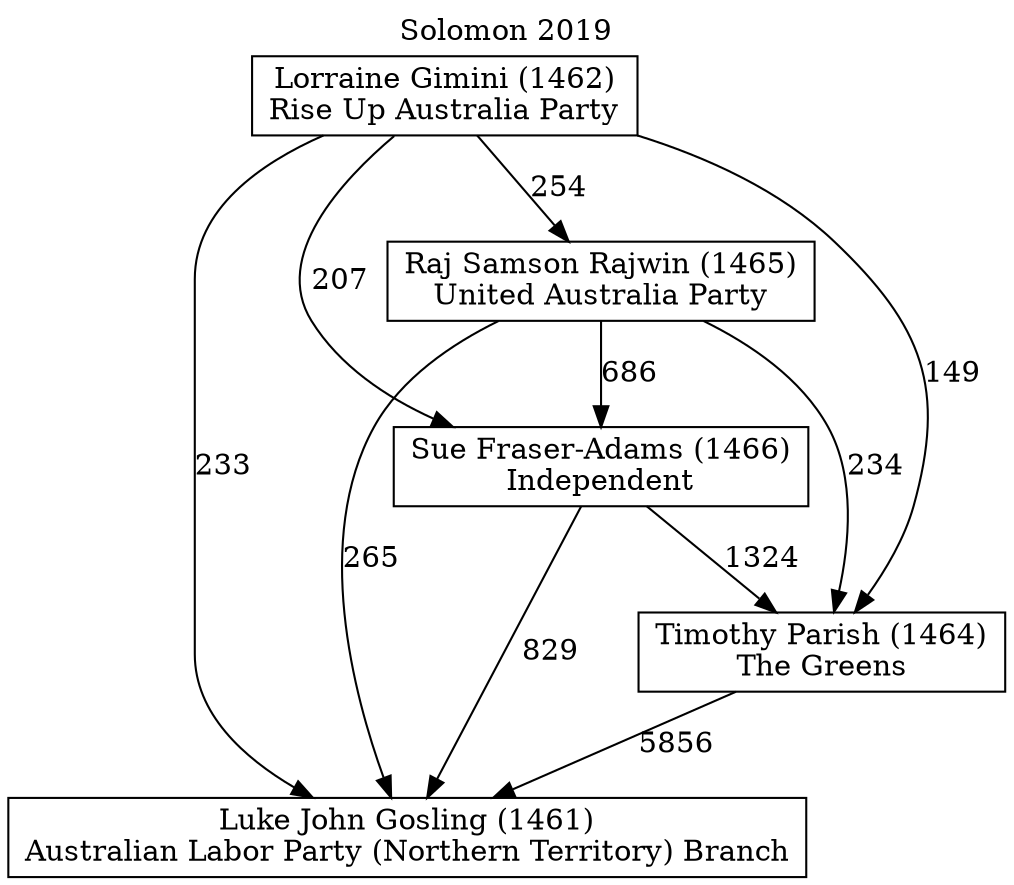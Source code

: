 // House preference flow
digraph "Luke John Gosling (1461)_Solomon_2019" {
	graph [label="Solomon 2019" labelloc=t mclimit=10]
	node [shape=box]
	"Lorraine Gimini (1462)" [label="Lorraine Gimini (1462)
Rise Up Australia Party"]
	"Luke John Gosling (1461)" [label="Luke John Gosling (1461)
Australian Labor Party (Northern Territory) Branch"]
	"Raj Samson Rajwin (1465)" [label="Raj Samson Rajwin (1465)
United Australia Party"]
	"Sue Fraser-Adams (1466)" [label="Sue Fraser-Adams (1466)
Independent"]
	"Timothy Parish (1464)" [label="Timothy Parish (1464)
The Greens"]
	"Lorraine Gimini (1462)" -> "Luke John Gosling (1461)" [label=233]
	"Lorraine Gimini (1462)" -> "Raj Samson Rajwin (1465)" [label=254]
	"Lorraine Gimini (1462)" -> "Sue Fraser-Adams (1466)" [label=207]
	"Lorraine Gimini (1462)" -> "Timothy Parish (1464)" [label=149]
	"Raj Samson Rajwin (1465)" -> "Luke John Gosling (1461)" [label=265]
	"Raj Samson Rajwin (1465)" -> "Sue Fraser-Adams (1466)" [label=686]
	"Raj Samson Rajwin (1465)" -> "Timothy Parish (1464)" [label=234]
	"Sue Fraser-Adams (1466)" -> "Luke John Gosling (1461)" [label=829]
	"Sue Fraser-Adams (1466)" -> "Timothy Parish (1464)" [label=1324]
	"Timothy Parish (1464)" -> "Luke John Gosling (1461)" [label=5856]
}
